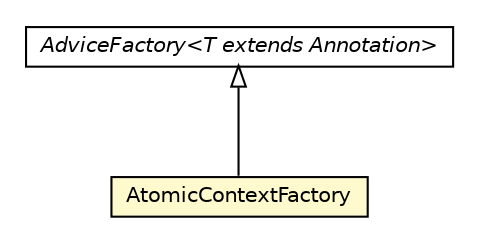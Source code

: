 #!/usr/local/bin/dot
#
# Class diagram 
# Generated by UMLGraph version 5.1 (http://www.umlgraph.org/)
#

digraph G {
	edge [fontname="Helvetica",fontsize=10,labelfontname="Helvetica",labelfontsize=10];
	node [fontname="Helvetica",fontsize=10,shape=plaintext];
	nodesep=0.25;
	ranksep=0.5;
	// pt.ist.fenixframework.atomic.AtomicContextFactory
	c60644 [label=<<table title="pt.ist.fenixframework.atomic.AtomicContextFactory" border="0" cellborder="1" cellspacing="0" cellpadding="2" port="p" bgcolor="lemonChiffon" href="./AtomicContextFactory.html">
		<tr><td><table border="0" cellspacing="0" cellpadding="1">
<tr><td align="center" balign="center"> AtomicContextFactory </td></tr>
		</table></td></tr>
		</table>>, fontname="Helvetica", fontcolor="black", fontsize=10.0];
	//pt.ist.fenixframework.atomic.AtomicContextFactory extends pt.ist.esw.advice.AdviceFactory<pt.ist.fenixframework.Atomic>
	c60886:p -> c60644:p [dir=back,arrowtail=empty];
	// pt.ist.esw.advice.AdviceFactory<T extends java.lang.annotation.Annotation>
	c60886 [label=<<table title="pt.ist.esw.advice.AdviceFactory" border="0" cellborder="1" cellspacing="0" cellpadding="2" port="p" href="http://java.sun.com/j2se/1.4.2/docs/api/pt/ist/esw/advice/AdviceFactory.html">
		<tr><td><table border="0" cellspacing="0" cellpadding="1">
<tr><td align="center" balign="center"><font face="Helvetica-Oblique"> AdviceFactory&lt;T extends Annotation&gt; </font></td></tr>
		</table></td></tr>
		</table>>, fontname="Helvetica", fontcolor="black", fontsize=10.0];
}

